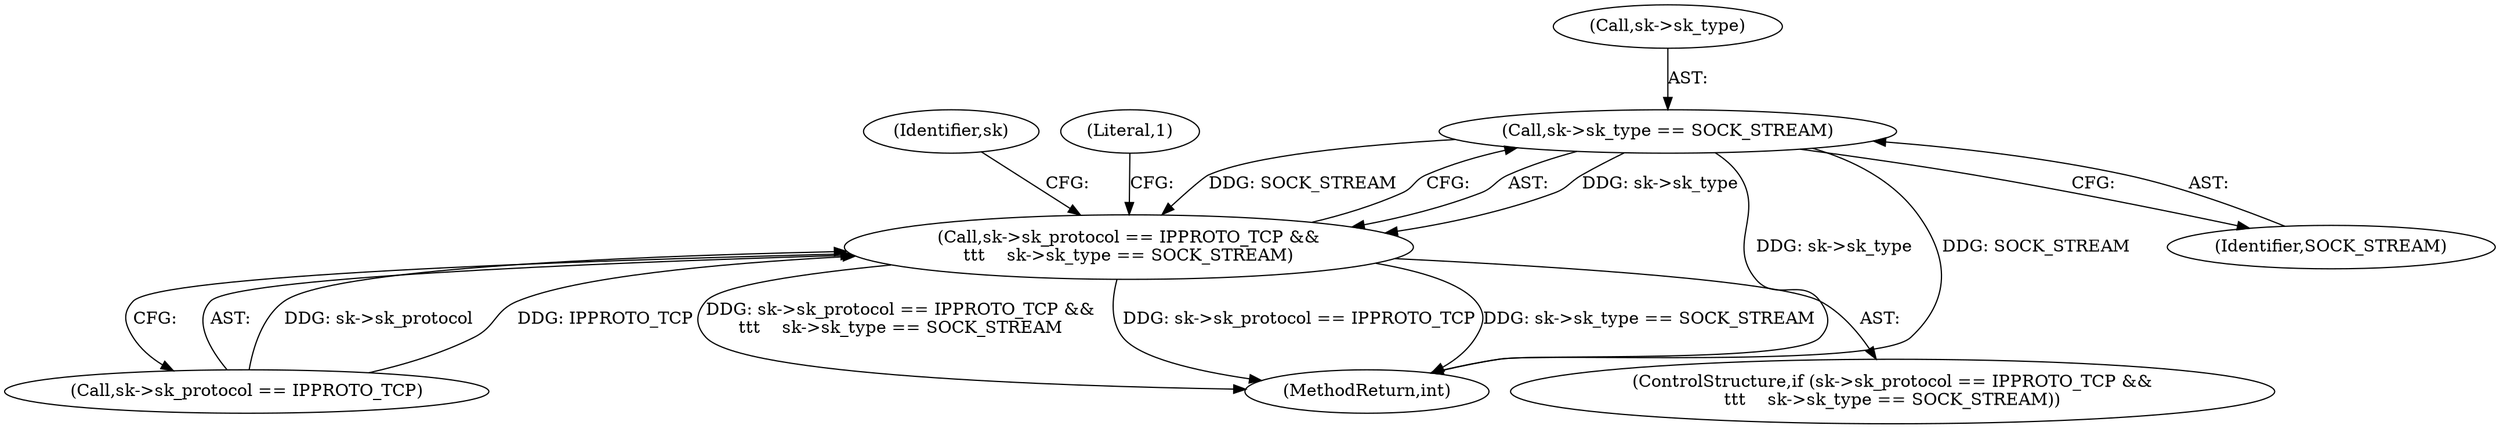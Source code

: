 digraph "0_linux_b98b0bc8c431e3ceb4b26b0dfc8db509518fb290@pointer" {
"1000502" [label="(Call,sk->sk_type == SOCK_STREAM)"];
"1000496" [label="(Call,sk->sk_protocol == IPPROTO_TCP &&\n\t\t\t    sk->sk_type == SOCK_STREAM)"];
"1000497" [label="(Call,sk->sk_protocol == IPPROTO_TCP)"];
"1000506" [label="(Identifier,SOCK_STREAM)"];
"1000890" [label="(MethodReturn,int)"];
"1000496" [label="(Call,sk->sk_protocol == IPPROTO_TCP &&\n\t\t\t    sk->sk_type == SOCK_STREAM)"];
"1000503" [label="(Call,sk->sk_type)"];
"1000536" [label="(Identifier,sk)"];
"1000502" [label="(Call,sk->sk_type == SOCK_STREAM)"];
"1000495" [label="(ControlStructure,if (sk->sk_protocol == IPPROTO_TCP &&\n\t\t\t    sk->sk_type == SOCK_STREAM))"];
"1000511" [label="(Literal,1)"];
"1000502" -> "1000496"  [label="AST: "];
"1000502" -> "1000506"  [label="CFG: "];
"1000503" -> "1000502"  [label="AST: "];
"1000506" -> "1000502"  [label="AST: "];
"1000496" -> "1000502"  [label="CFG: "];
"1000502" -> "1000890"  [label="DDG: SOCK_STREAM"];
"1000502" -> "1000890"  [label="DDG: sk->sk_type"];
"1000502" -> "1000496"  [label="DDG: sk->sk_type"];
"1000502" -> "1000496"  [label="DDG: SOCK_STREAM"];
"1000496" -> "1000495"  [label="AST: "];
"1000496" -> "1000497"  [label="CFG: "];
"1000497" -> "1000496"  [label="AST: "];
"1000511" -> "1000496"  [label="CFG: "];
"1000536" -> "1000496"  [label="CFG: "];
"1000496" -> "1000890"  [label="DDG: sk->sk_protocol == IPPROTO_TCP &&\n\t\t\t    sk->sk_type == SOCK_STREAM"];
"1000496" -> "1000890"  [label="DDG: sk->sk_protocol == IPPROTO_TCP"];
"1000496" -> "1000890"  [label="DDG: sk->sk_type == SOCK_STREAM"];
"1000497" -> "1000496"  [label="DDG: sk->sk_protocol"];
"1000497" -> "1000496"  [label="DDG: IPPROTO_TCP"];
}
